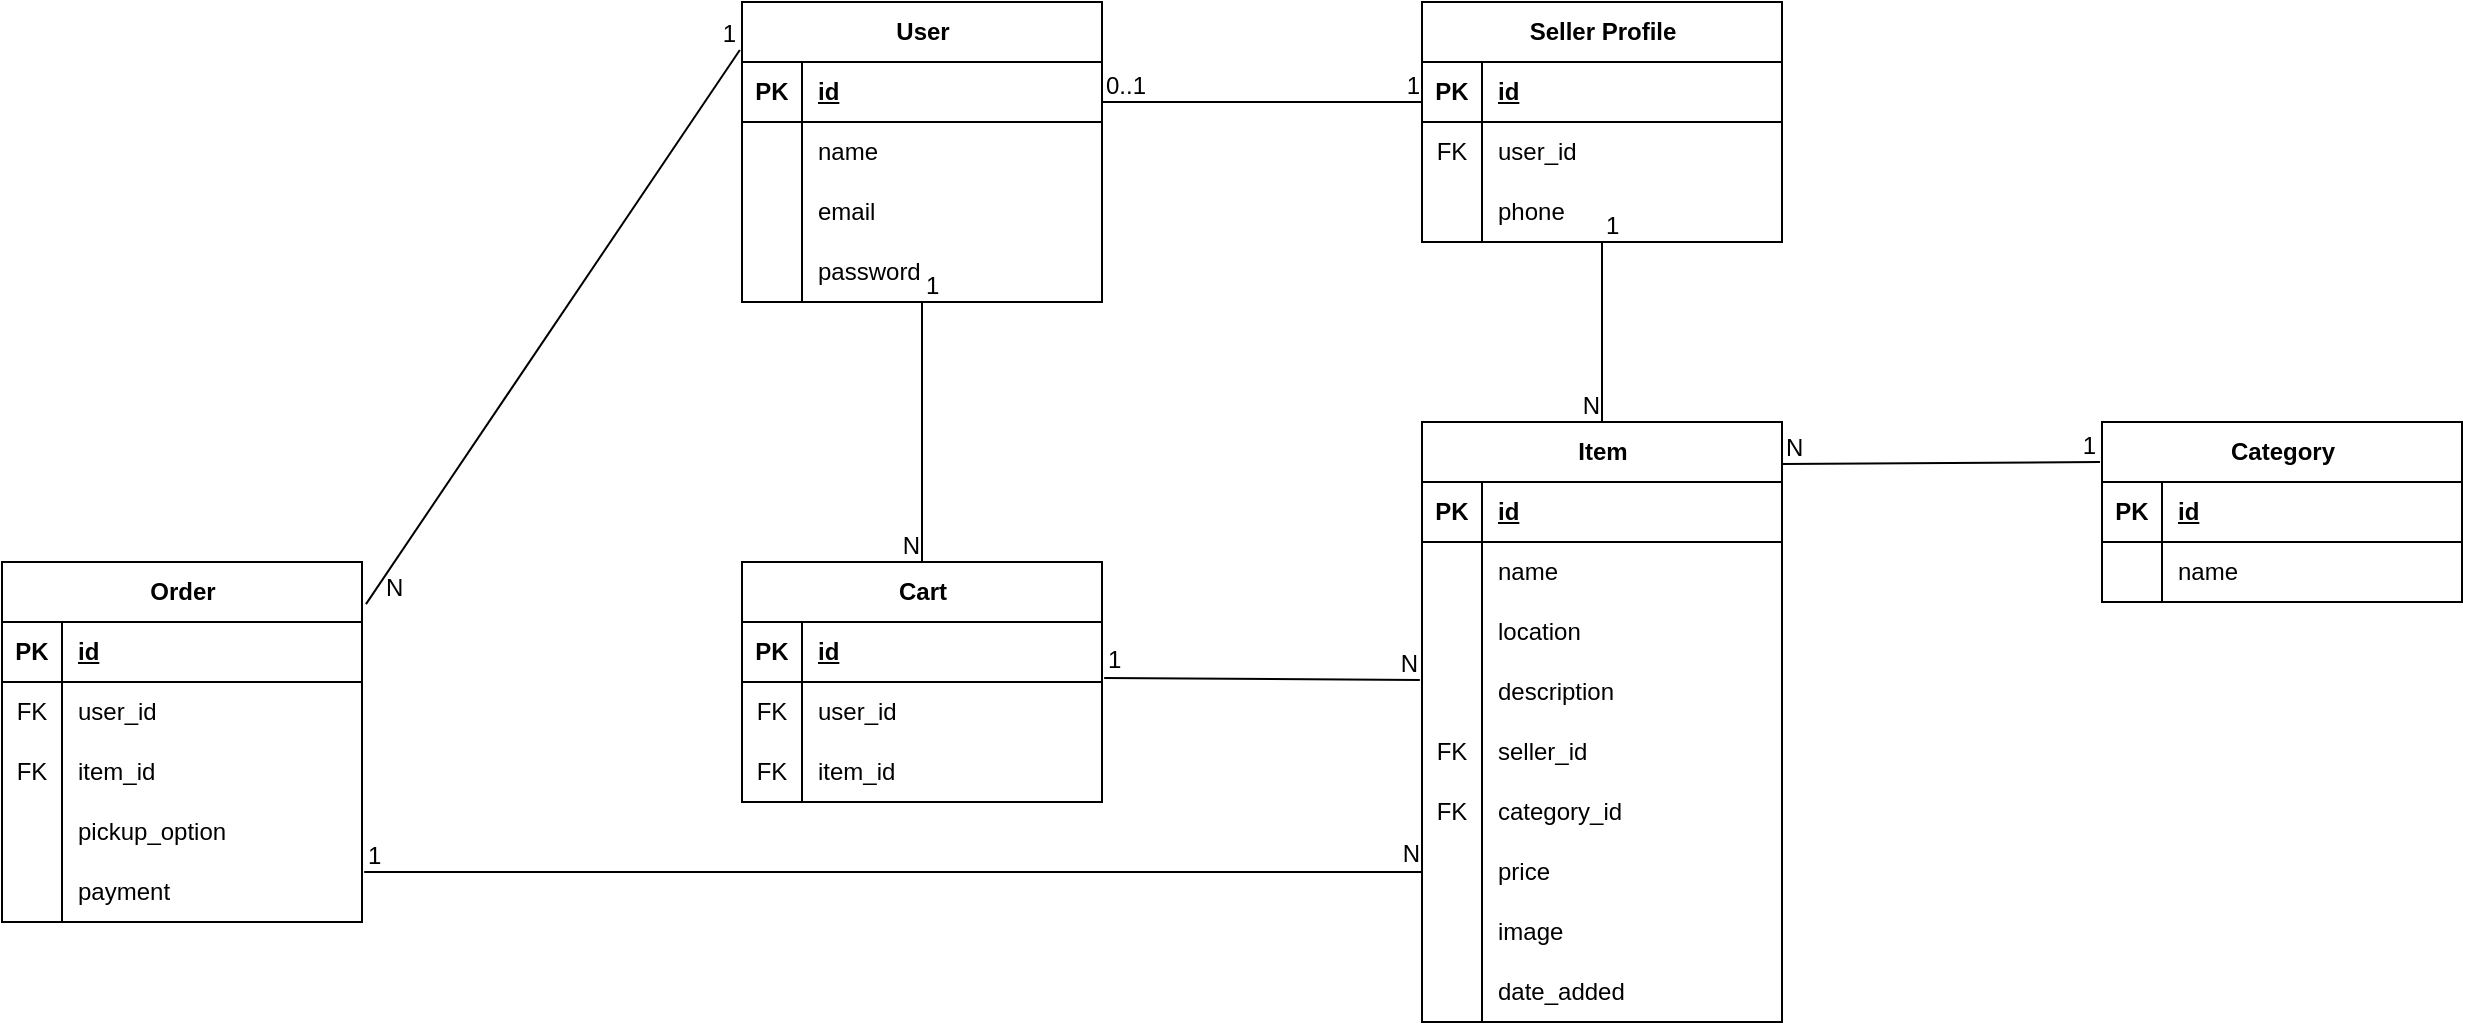 <mxfile version="21.2.3" type="device">
  <diagram name="Page-1" id="usSSPJ65iqqJF1xtR1_O">
    <mxGraphModel dx="2497" dy="940" grid="1" gridSize="10" guides="1" tooltips="1" connect="1" arrows="1" fold="1" page="1" pageScale="1" pageWidth="850" pageHeight="1100" math="0" shadow="0">
      <root>
        <mxCell id="0" />
        <mxCell id="1" parent="0" />
        <mxCell id="ITVaqEivpF4wbRnf9xvd-1" value="User" style="shape=table;startSize=30;container=1;collapsible=1;childLayout=tableLayout;fixedRows=1;rowLines=0;fontStyle=1;align=center;resizeLast=1;html=1;" vertex="1" parent="1">
          <mxGeometry x="190" y="370" width="180" height="150" as="geometry" />
        </mxCell>
        <mxCell id="ITVaqEivpF4wbRnf9xvd-2" value="" style="shape=tableRow;horizontal=0;startSize=0;swimlaneHead=0;swimlaneBody=0;fillColor=none;collapsible=0;dropTarget=0;points=[[0,0.5],[1,0.5]];portConstraint=eastwest;top=0;left=0;right=0;bottom=1;" vertex="1" parent="ITVaqEivpF4wbRnf9xvd-1">
          <mxGeometry y="30" width="180" height="30" as="geometry" />
        </mxCell>
        <mxCell id="ITVaqEivpF4wbRnf9xvd-3" value="PK" style="shape=partialRectangle;connectable=0;fillColor=none;top=0;left=0;bottom=0;right=0;fontStyle=1;overflow=hidden;whiteSpace=wrap;html=1;" vertex="1" parent="ITVaqEivpF4wbRnf9xvd-2">
          <mxGeometry width="30" height="30" as="geometry">
            <mxRectangle width="30" height="30" as="alternateBounds" />
          </mxGeometry>
        </mxCell>
        <mxCell id="ITVaqEivpF4wbRnf9xvd-4" value="id" style="shape=partialRectangle;connectable=0;fillColor=none;top=0;left=0;bottom=0;right=0;align=left;spacingLeft=6;fontStyle=5;overflow=hidden;whiteSpace=wrap;html=1;" vertex="1" parent="ITVaqEivpF4wbRnf9xvd-2">
          <mxGeometry x="30" width="150" height="30" as="geometry">
            <mxRectangle width="150" height="30" as="alternateBounds" />
          </mxGeometry>
        </mxCell>
        <mxCell id="ITVaqEivpF4wbRnf9xvd-5" value="" style="shape=tableRow;horizontal=0;startSize=0;swimlaneHead=0;swimlaneBody=0;fillColor=none;collapsible=0;dropTarget=0;points=[[0,0.5],[1,0.5]];portConstraint=eastwest;top=0;left=0;right=0;bottom=0;" vertex="1" parent="ITVaqEivpF4wbRnf9xvd-1">
          <mxGeometry y="60" width="180" height="30" as="geometry" />
        </mxCell>
        <mxCell id="ITVaqEivpF4wbRnf9xvd-6" value="" style="shape=partialRectangle;connectable=0;fillColor=none;top=0;left=0;bottom=0;right=0;editable=1;overflow=hidden;whiteSpace=wrap;html=1;" vertex="1" parent="ITVaqEivpF4wbRnf9xvd-5">
          <mxGeometry width="30" height="30" as="geometry">
            <mxRectangle width="30" height="30" as="alternateBounds" />
          </mxGeometry>
        </mxCell>
        <mxCell id="ITVaqEivpF4wbRnf9xvd-7" value="name" style="shape=partialRectangle;connectable=0;fillColor=none;top=0;left=0;bottom=0;right=0;align=left;spacingLeft=6;overflow=hidden;whiteSpace=wrap;html=1;" vertex="1" parent="ITVaqEivpF4wbRnf9xvd-5">
          <mxGeometry x="30" width="150" height="30" as="geometry">
            <mxRectangle width="150" height="30" as="alternateBounds" />
          </mxGeometry>
        </mxCell>
        <mxCell id="ITVaqEivpF4wbRnf9xvd-8" value="" style="shape=tableRow;horizontal=0;startSize=0;swimlaneHead=0;swimlaneBody=0;fillColor=none;collapsible=0;dropTarget=0;points=[[0,0.5],[1,0.5]];portConstraint=eastwest;top=0;left=0;right=0;bottom=0;" vertex="1" parent="ITVaqEivpF4wbRnf9xvd-1">
          <mxGeometry y="90" width="180" height="30" as="geometry" />
        </mxCell>
        <mxCell id="ITVaqEivpF4wbRnf9xvd-9" value="" style="shape=partialRectangle;connectable=0;fillColor=none;top=0;left=0;bottom=0;right=0;editable=1;overflow=hidden;whiteSpace=wrap;html=1;" vertex="1" parent="ITVaqEivpF4wbRnf9xvd-8">
          <mxGeometry width="30" height="30" as="geometry">
            <mxRectangle width="30" height="30" as="alternateBounds" />
          </mxGeometry>
        </mxCell>
        <mxCell id="ITVaqEivpF4wbRnf9xvd-10" value="email" style="shape=partialRectangle;connectable=0;fillColor=none;top=0;left=0;bottom=0;right=0;align=left;spacingLeft=6;overflow=hidden;whiteSpace=wrap;html=1;" vertex="1" parent="ITVaqEivpF4wbRnf9xvd-8">
          <mxGeometry x="30" width="150" height="30" as="geometry">
            <mxRectangle width="150" height="30" as="alternateBounds" />
          </mxGeometry>
        </mxCell>
        <mxCell id="ITVaqEivpF4wbRnf9xvd-11" value="" style="shape=tableRow;horizontal=0;startSize=0;swimlaneHead=0;swimlaneBody=0;fillColor=none;collapsible=0;dropTarget=0;points=[[0,0.5],[1,0.5]];portConstraint=eastwest;top=0;left=0;right=0;bottom=0;" vertex="1" parent="ITVaqEivpF4wbRnf9xvd-1">
          <mxGeometry y="120" width="180" height="30" as="geometry" />
        </mxCell>
        <mxCell id="ITVaqEivpF4wbRnf9xvd-12" value="" style="shape=partialRectangle;connectable=0;fillColor=none;top=0;left=0;bottom=0;right=0;editable=1;overflow=hidden;whiteSpace=wrap;html=1;" vertex="1" parent="ITVaqEivpF4wbRnf9xvd-11">
          <mxGeometry width="30" height="30" as="geometry">
            <mxRectangle width="30" height="30" as="alternateBounds" />
          </mxGeometry>
        </mxCell>
        <mxCell id="ITVaqEivpF4wbRnf9xvd-13" value="password" style="shape=partialRectangle;connectable=0;fillColor=none;top=0;left=0;bottom=0;right=0;align=left;spacingLeft=6;overflow=hidden;whiteSpace=wrap;html=1;" vertex="1" parent="ITVaqEivpF4wbRnf9xvd-11">
          <mxGeometry x="30" width="150" height="30" as="geometry">
            <mxRectangle width="150" height="30" as="alternateBounds" />
          </mxGeometry>
        </mxCell>
        <mxCell id="ITVaqEivpF4wbRnf9xvd-14" value="Seller Profile" style="shape=table;startSize=30;container=1;collapsible=1;childLayout=tableLayout;fixedRows=1;rowLines=0;fontStyle=1;align=center;resizeLast=1;html=1;" vertex="1" parent="1">
          <mxGeometry x="530" y="370" width="180" height="120" as="geometry" />
        </mxCell>
        <mxCell id="ITVaqEivpF4wbRnf9xvd-15" value="" style="shape=tableRow;horizontal=0;startSize=0;swimlaneHead=0;swimlaneBody=0;fillColor=none;collapsible=0;dropTarget=0;points=[[0,0.5],[1,0.5]];portConstraint=eastwest;top=0;left=0;right=0;bottom=1;" vertex="1" parent="ITVaqEivpF4wbRnf9xvd-14">
          <mxGeometry y="30" width="180" height="30" as="geometry" />
        </mxCell>
        <mxCell id="ITVaqEivpF4wbRnf9xvd-16" value="PK" style="shape=partialRectangle;connectable=0;fillColor=none;top=0;left=0;bottom=0;right=0;fontStyle=1;overflow=hidden;whiteSpace=wrap;html=1;" vertex="1" parent="ITVaqEivpF4wbRnf9xvd-15">
          <mxGeometry width="30" height="30" as="geometry">
            <mxRectangle width="30" height="30" as="alternateBounds" />
          </mxGeometry>
        </mxCell>
        <mxCell id="ITVaqEivpF4wbRnf9xvd-17" value="id" style="shape=partialRectangle;connectable=0;fillColor=none;top=0;left=0;bottom=0;right=0;align=left;spacingLeft=6;fontStyle=5;overflow=hidden;whiteSpace=wrap;html=1;" vertex="1" parent="ITVaqEivpF4wbRnf9xvd-15">
          <mxGeometry x="30" width="150" height="30" as="geometry">
            <mxRectangle width="150" height="30" as="alternateBounds" />
          </mxGeometry>
        </mxCell>
        <mxCell id="ITVaqEivpF4wbRnf9xvd-18" value="" style="shape=tableRow;horizontal=0;startSize=0;swimlaneHead=0;swimlaneBody=0;fillColor=none;collapsible=0;dropTarget=0;points=[[0,0.5],[1,0.5]];portConstraint=eastwest;top=0;left=0;right=0;bottom=0;" vertex="1" parent="ITVaqEivpF4wbRnf9xvd-14">
          <mxGeometry y="60" width="180" height="30" as="geometry" />
        </mxCell>
        <mxCell id="ITVaqEivpF4wbRnf9xvd-19" value="FK" style="shape=partialRectangle;connectable=0;fillColor=none;top=0;left=0;bottom=0;right=0;editable=1;overflow=hidden;whiteSpace=wrap;html=1;" vertex="1" parent="ITVaqEivpF4wbRnf9xvd-18">
          <mxGeometry width="30" height="30" as="geometry">
            <mxRectangle width="30" height="30" as="alternateBounds" />
          </mxGeometry>
        </mxCell>
        <mxCell id="ITVaqEivpF4wbRnf9xvd-20" value="user_id" style="shape=partialRectangle;connectable=0;fillColor=none;top=0;left=0;bottom=0;right=0;align=left;spacingLeft=6;overflow=hidden;whiteSpace=wrap;html=1;" vertex="1" parent="ITVaqEivpF4wbRnf9xvd-18">
          <mxGeometry x="30" width="150" height="30" as="geometry">
            <mxRectangle width="150" height="30" as="alternateBounds" />
          </mxGeometry>
        </mxCell>
        <mxCell id="ITVaqEivpF4wbRnf9xvd-21" value="" style="shape=tableRow;horizontal=0;startSize=0;swimlaneHead=0;swimlaneBody=0;fillColor=none;collapsible=0;dropTarget=0;points=[[0,0.5],[1,0.5]];portConstraint=eastwest;top=0;left=0;right=0;bottom=0;" vertex="1" parent="ITVaqEivpF4wbRnf9xvd-14">
          <mxGeometry y="90" width="180" height="30" as="geometry" />
        </mxCell>
        <mxCell id="ITVaqEivpF4wbRnf9xvd-22" value="" style="shape=partialRectangle;connectable=0;fillColor=none;top=0;left=0;bottom=0;right=0;editable=1;overflow=hidden;whiteSpace=wrap;html=1;" vertex="1" parent="ITVaqEivpF4wbRnf9xvd-21">
          <mxGeometry width="30" height="30" as="geometry">
            <mxRectangle width="30" height="30" as="alternateBounds" />
          </mxGeometry>
        </mxCell>
        <mxCell id="ITVaqEivpF4wbRnf9xvd-23" value="phone" style="shape=partialRectangle;connectable=0;fillColor=none;top=0;left=0;bottom=0;right=0;align=left;spacingLeft=6;overflow=hidden;whiteSpace=wrap;html=1;" vertex="1" parent="ITVaqEivpF4wbRnf9xvd-21">
          <mxGeometry x="30" width="150" height="30" as="geometry">
            <mxRectangle width="150" height="30" as="alternateBounds" />
          </mxGeometry>
        </mxCell>
        <mxCell id="ITVaqEivpF4wbRnf9xvd-27" value="Category" style="shape=table;startSize=30;container=1;collapsible=1;childLayout=tableLayout;fixedRows=1;rowLines=0;fontStyle=1;align=center;resizeLast=1;html=1;" vertex="1" parent="1">
          <mxGeometry x="870" y="580" width="180" height="90" as="geometry" />
        </mxCell>
        <mxCell id="ITVaqEivpF4wbRnf9xvd-28" value="" style="shape=tableRow;horizontal=0;startSize=0;swimlaneHead=0;swimlaneBody=0;fillColor=none;collapsible=0;dropTarget=0;points=[[0,0.5],[1,0.5]];portConstraint=eastwest;top=0;left=0;right=0;bottom=1;" vertex="1" parent="ITVaqEivpF4wbRnf9xvd-27">
          <mxGeometry y="30" width="180" height="30" as="geometry" />
        </mxCell>
        <mxCell id="ITVaqEivpF4wbRnf9xvd-29" value="PK" style="shape=partialRectangle;connectable=0;fillColor=none;top=0;left=0;bottom=0;right=0;fontStyle=1;overflow=hidden;whiteSpace=wrap;html=1;" vertex="1" parent="ITVaqEivpF4wbRnf9xvd-28">
          <mxGeometry width="30" height="30" as="geometry">
            <mxRectangle width="30" height="30" as="alternateBounds" />
          </mxGeometry>
        </mxCell>
        <mxCell id="ITVaqEivpF4wbRnf9xvd-30" value="id" style="shape=partialRectangle;connectable=0;fillColor=none;top=0;left=0;bottom=0;right=0;align=left;spacingLeft=6;fontStyle=5;overflow=hidden;whiteSpace=wrap;html=1;" vertex="1" parent="ITVaqEivpF4wbRnf9xvd-28">
          <mxGeometry x="30" width="150" height="30" as="geometry">
            <mxRectangle width="150" height="30" as="alternateBounds" />
          </mxGeometry>
        </mxCell>
        <mxCell id="ITVaqEivpF4wbRnf9xvd-31" value="" style="shape=tableRow;horizontal=0;startSize=0;swimlaneHead=0;swimlaneBody=0;fillColor=none;collapsible=0;dropTarget=0;points=[[0,0.5],[1,0.5]];portConstraint=eastwest;top=0;left=0;right=0;bottom=0;" vertex="1" parent="ITVaqEivpF4wbRnf9xvd-27">
          <mxGeometry y="60" width="180" height="30" as="geometry" />
        </mxCell>
        <mxCell id="ITVaqEivpF4wbRnf9xvd-32" value="" style="shape=partialRectangle;connectable=0;fillColor=none;top=0;left=0;bottom=0;right=0;editable=1;overflow=hidden;whiteSpace=wrap;html=1;" vertex="1" parent="ITVaqEivpF4wbRnf9xvd-31">
          <mxGeometry width="30" height="30" as="geometry">
            <mxRectangle width="30" height="30" as="alternateBounds" />
          </mxGeometry>
        </mxCell>
        <mxCell id="ITVaqEivpF4wbRnf9xvd-33" value="name" style="shape=partialRectangle;connectable=0;fillColor=none;top=0;left=0;bottom=0;right=0;align=left;spacingLeft=6;overflow=hidden;whiteSpace=wrap;html=1;" vertex="1" parent="ITVaqEivpF4wbRnf9xvd-31">
          <mxGeometry x="30" width="150" height="30" as="geometry">
            <mxRectangle width="150" height="30" as="alternateBounds" />
          </mxGeometry>
        </mxCell>
        <mxCell id="ITVaqEivpF4wbRnf9xvd-40" value="Item" style="shape=table;startSize=30;container=1;collapsible=1;childLayout=tableLayout;fixedRows=1;rowLines=0;fontStyle=1;align=center;resizeLast=1;html=1;" vertex="1" parent="1">
          <mxGeometry x="530" y="580" width="180" height="300" as="geometry" />
        </mxCell>
        <mxCell id="ITVaqEivpF4wbRnf9xvd-41" value="" style="shape=tableRow;horizontal=0;startSize=0;swimlaneHead=0;swimlaneBody=0;fillColor=none;collapsible=0;dropTarget=0;points=[[0,0.5],[1,0.5]];portConstraint=eastwest;top=0;left=0;right=0;bottom=1;" vertex="1" parent="ITVaqEivpF4wbRnf9xvd-40">
          <mxGeometry y="30" width="180" height="30" as="geometry" />
        </mxCell>
        <mxCell id="ITVaqEivpF4wbRnf9xvd-42" value="PK" style="shape=partialRectangle;connectable=0;fillColor=none;top=0;left=0;bottom=0;right=0;fontStyle=1;overflow=hidden;whiteSpace=wrap;html=1;" vertex="1" parent="ITVaqEivpF4wbRnf9xvd-41">
          <mxGeometry width="30" height="30" as="geometry">
            <mxRectangle width="30" height="30" as="alternateBounds" />
          </mxGeometry>
        </mxCell>
        <mxCell id="ITVaqEivpF4wbRnf9xvd-43" value="id" style="shape=partialRectangle;connectable=0;fillColor=none;top=0;left=0;bottom=0;right=0;align=left;spacingLeft=6;fontStyle=5;overflow=hidden;whiteSpace=wrap;html=1;" vertex="1" parent="ITVaqEivpF4wbRnf9xvd-41">
          <mxGeometry x="30" width="150" height="30" as="geometry">
            <mxRectangle width="150" height="30" as="alternateBounds" />
          </mxGeometry>
        </mxCell>
        <mxCell id="ITVaqEivpF4wbRnf9xvd-44" value="" style="shape=tableRow;horizontal=0;startSize=0;swimlaneHead=0;swimlaneBody=0;fillColor=none;collapsible=0;dropTarget=0;points=[[0,0.5],[1,0.5]];portConstraint=eastwest;top=0;left=0;right=0;bottom=0;" vertex="1" parent="ITVaqEivpF4wbRnf9xvd-40">
          <mxGeometry y="60" width="180" height="30" as="geometry" />
        </mxCell>
        <mxCell id="ITVaqEivpF4wbRnf9xvd-45" value="" style="shape=partialRectangle;connectable=0;fillColor=none;top=0;left=0;bottom=0;right=0;editable=1;overflow=hidden;whiteSpace=wrap;html=1;" vertex="1" parent="ITVaqEivpF4wbRnf9xvd-44">
          <mxGeometry width="30" height="30" as="geometry">
            <mxRectangle width="30" height="30" as="alternateBounds" />
          </mxGeometry>
        </mxCell>
        <mxCell id="ITVaqEivpF4wbRnf9xvd-46" value="name" style="shape=partialRectangle;connectable=0;fillColor=none;top=0;left=0;bottom=0;right=0;align=left;spacingLeft=6;overflow=hidden;whiteSpace=wrap;html=1;" vertex="1" parent="ITVaqEivpF4wbRnf9xvd-44">
          <mxGeometry x="30" width="150" height="30" as="geometry">
            <mxRectangle width="150" height="30" as="alternateBounds" />
          </mxGeometry>
        </mxCell>
        <mxCell id="ITVaqEivpF4wbRnf9xvd-47" value="" style="shape=tableRow;horizontal=0;startSize=0;swimlaneHead=0;swimlaneBody=0;fillColor=none;collapsible=0;dropTarget=0;points=[[0,0.5],[1,0.5]];portConstraint=eastwest;top=0;left=0;right=0;bottom=0;" vertex="1" parent="ITVaqEivpF4wbRnf9xvd-40">
          <mxGeometry y="90" width="180" height="30" as="geometry" />
        </mxCell>
        <mxCell id="ITVaqEivpF4wbRnf9xvd-48" value="" style="shape=partialRectangle;connectable=0;fillColor=none;top=0;left=0;bottom=0;right=0;editable=1;overflow=hidden;whiteSpace=wrap;html=1;" vertex="1" parent="ITVaqEivpF4wbRnf9xvd-47">
          <mxGeometry width="30" height="30" as="geometry">
            <mxRectangle width="30" height="30" as="alternateBounds" />
          </mxGeometry>
        </mxCell>
        <mxCell id="ITVaqEivpF4wbRnf9xvd-49" value="location" style="shape=partialRectangle;connectable=0;fillColor=none;top=0;left=0;bottom=0;right=0;align=left;spacingLeft=6;overflow=hidden;whiteSpace=wrap;html=1;" vertex="1" parent="ITVaqEivpF4wbRnf9xvd-47">
          <mxGeometry x="30" width="150" height="30" as="geometry">
            <mxRectangle width="150" height="30" as="alternateBounds" />
          </mxGeometry>
        </mxCell>
        <mxCell id="ITVaqEivpF4wbRnf9xvd-50" value="" style="shape=tableRow;horizontal=0;startSize=0;swimlaneHead=0;swimlaneBody=0;fillColor=none;collapsible=0;dropTarget=0;points=[[0,0.5],[1,0.5]];portConstraint=eastwest;top=0;left=0;right=0;bottom=0;" vertex="1" parent="ITVaqEivpF4wbRnf9xvd-40">
          <mxGeometry y="120" width="180" height="30" as="geometry" />
        </mxCell>
        <mxCell id="ITVaqEivpF4wbRnf9xvd-51" value="" style="shape=partialRectangle;connectable=0;fillColor=none;top=0;left=0;bottom=0;right=0;editable=1;overflow=hidden;whiteSpace=wrap;html=1;" vertex="1" parent="ITVaqEivpF4wbRnf9xvd-50">
          <mxGeometry width="30" height="30" as="geometry">
            <mxRectangle width="30" height="30" as="alternateBounds" />
          </mxGeometry>
        </mxCell>
        <mxCell id="ITVaqEivpF4wbRnf9xvd-52" value="description" style="shape=partialRectangle;connectable=0;fillColor=none;top=0;left=0;bottom=0;right=0;align=left;spacingLeft=6;overflow=hidden;whiteSpace=wrap;html=1;" vertex="1" parent="ITVaqEivpF4wbRnf9xvd-50">
          <mxGeometry x="30" width="150" height="30" as="geometry">
            <mxRectangle width="150" height="30" as="alternateBounds" />
          </mxGeometry>
        </mxCell>
        <mxCell id="ITVaqEivpF4wbRnf9xvd-53" value="" style="shape=tableRow;horizontal=0;startSize=0;swimlaneHead=0;swimlaneBody=0;fillColor=none;collapsible=0;dropTarget=0;points=[[0,0.5],[1,0.5]];portConstraint=eastwest;top=0;left=0;right=0;bottom=0;" vertex="1" parent="ITVaqEivpF4wbRnf9xvd-40">
          <mxGeometry y="150" width="180" height="30" as="geometry" />
        </mxCell>
        <mxCell id="ITVaqEivpF4wbRnf9xvd-54" value="FK" style="shape=partialRectangle;connectable=0;fillColor=none;top=0;left=0;bottom=0;right=0;editable=1;overflow=hidden;whiteSpace=wrap;html=1;" vertex="1" parent="ITVaqEivpF4wbRnf9xvd-53">
          <mxGeometry width="30" height="30" as="geometry">
            <mxRectangle width="30" height="30" as="alternateBounds" />
          </mxGeometry>
        </mxCell>
        <mxCell id="ITVaqEivpF4wbRnf9xvd-55" value="seller_id" style="shape=partialRectangle;connectable=0;fillColor=none;top=0;left=0;bottom=0;right=0;align=left;spacingLeft=6;overflow=hidden;whiteSpace=wrap;html=1;" vertex="1" parent="ITVaqEivpF4wbRnf9xvd-53">
          <mxGeometry x="30" width="150" height="30" as="geometry">
            <mxRectangle width="150" height="30" as="alternateBounds" />
          </mxGeometry>
        </mxCell>
        <mxCell id="ITVaqEivpF4wbRnf9xvd-56" value="" style="shape=tableRow;horizontal=0;startSize=0;swimlaneHead=0;swimlaneBody=0;fillColor=none;collapsible=0;dropTarget=0;points=[[0,0.5],[1,0.5]];portConstraint=eastwest;top=0;left=0;right=0;bottom=0;" vertex="1" parent="ITVaqEivpF4wbRnf9xvd-40">
          <mxGeometry y="180" width="180" height="30" as="geometry" />
        </mxCell>
        <mxCell id="ITVaqEivpF4wbRnf9xvd-57" value="FK" style="shape=partialRectangle;connectable=0;fillColor=none;top=0;left=0;bottom=0;right=0;editable=1;overflow=hidden;whiteSpace=wrap;html=1;" vertex="1" parent="ITVaqEivpF4wbRnf9xvd-56">
          <mxGeometry width="30" height="30" as="geometry">
            <mxRectangle width="30" height="30" as="alternateBounds" />
          </mxGeometry>
        </mxCell>
        <mxCell id="ITVaqEivpF4wbRnf9xvd-58" value="category_id" style="shape=partialRectangle;connectable=0;fillColor=none;top=0;left=0;bottom=0;right=0;align=left;spacingLeft=6;overflow=hidden;whiteSpace=wrap;html=1;" vertex="1" parent="ITVaqEivpF4wbRnf9xvd-56">
          <mxGeometry x="30" width="150" height="30" as="geometry">
            <mxRectangle width="150" height="30" as="alternateBounds" />
          </mxGeometry>
        </mxCell>
        <mxCell id="ITVaqEivpF4wbRnf9xvd-59" value="" style="shape=tableRow;horizontal=0;startSize=0;swimlaneHead=0;swimlaneBody=0;fillColor=none;collapsible=0;dropTarget=0;points=[[0,0.5],[1,0.5]];portConstraint=eastwest;top=0;left=0;right=0;bottom=0;" vertex="1" parent="ITVaqEivpF4wbRnf9xvd-40">
          <mxGeometry y="210" width="180" height="30" as="geometry" />
        </mxCell>
        <mxCell id="ITVaqEivpF4wbRnf9xvd-60" value="" style="shape=partialRectangle;connectable=0;fillColor=none;top=0;left=0;bottom=0;right=0;editable=1;overflow=hidden;whiteSpace=wrap;html=1;" vertex="1" parent="ITVaqEivpF4wbRnf9xvd-59">
          <mxGeometry width="30" height="30" as="geometry">
            <mxRectangle width="30" height="30" as="alternateBounds" />
          </mxGeometry>
        </mxCell>
        <mxCell id="ITVaqEivpF4wbRnf9xvd-61" value="price" style="shape=partialRectangle;connectable=0;fillColor=none;top=0;left=0;bottom=0;right=0;align=left;spacingLeft=6;overflow=hidden;whiteSpace=wrap;html=1;" vertex="1" parent="ITVaqEivpF4wbRnf9xvd-59">
          <mxGeometry x="30" width="150" height="30" as="geometry">
            <mxRectangle width="150" height="30" as="alternateBounds" />
          </mxGeometry>
        </mxCell>
        <mxCell id="ITVaqEivpF4wbRnf9xvd-62" value="" style="shape=tableRow;horizontal=0;startSize=0;swimlaneHead=0;swimlaneBody=0;fillColor=none;collapsible=0;dropTarget=0;points=[[0,0.5],[1,0.5]];portConstraint=eastwest;top=0;left=0;right=0;bottom=0;" vertex="1" parent="ITVaqEivpF4wbRnf9xvd-40">
          <mxGeometry y="240" width="180" height="30" as="geometry" />
        </mxCell>
        <mxCell id="ITVaqEivpF4wbRnf9xvd-63" value="" style="shape=partialRectangle;connectable=0;fillColor=none;top=0;left=0;bottom=0;right=0;editable=1;overflow=hidden;whiteSpace=wrap;html=1;" vertex="1" parent="ITVaqEivpF4wbRnf9xvd-62">
          <mxGeometry width="30" height="30" as="geometry">
            <mxRectangle width="30" height="30" as="alternateBounds" />
          </mxGeometry>
        </mxCell>
        <mxCell id="ITVaqEivpF4wbRnf9xvd-64" value="image" style="shape=partialRectangle;connectable=0;fillColor=none;top=0;left=0;bottom=0;right=0;align=left;spacingLeft=6;overflow=hidden;whiteSpace=wrap;html=1;" vertex="1" parent="ITVaqEivpF4wbRnf9xvd-62">
          <mxGeometry x="30" width="150" height="30" as="geometry">
            <mxRectangle width="150" height="30" as="alternateBounds" />
          </mxGeometry>
        </mxCell>
        <mxCell id="ITVaqEivpF4wbRnf9xvd-65" value="" style="shape=tableRow;horizontal=0;startSize=0;swimlaneHead=0;swimlaneBody=0;fillColor=none;collapsible=0;dropTarget=0;points=[[0,0.5],[1,0.5]];portConstraint=eastwest;top=0;left=0;right=0;bottom=0;" vertex="1" parent="ITVaqEivpF4wbRnf9xvd-40">
          <mxGeometry y="270" width="180" height="30" as="geometry" />
        </mxCell>
        <mxCell id="ITVaqEivpF4wbRnf9xvd-66" value="" style="shape=partialRectangle;connectable=0;fillColor=none;top=0;left=0;bottom=0;right=0;editable=1;overflow=hidden;whiteSpace=wrap;html=1;" vertex="1" parent="ITVaqEivpF4wbRnf9xvd-65">
          <mxGeometry width="30" height="30" as="geometry">
            <mxRectangle width="30" height="30" as="alternateBounds" />
          </mxGeometry>
        </mxCell>
        <mxCell id="ITVaqEivpF4wbRnf9xvd-67" value="date_added" style="shape=partialRectangle;connectable=0;fillColor=none;top=0;left=0;bottom=0;right=0;align=left;spacingLeft=6;overflow=hidden;whiteSpace=wrap;html=1;" vertex="1" parent="ITVaqEivpF4wbRnf9xvd-65">
          <mxGeometry x="30" width="150" height="30" as="geometry">
            <mxRectangle width="150" height="30" as="alternateBounds" />
          </mxGeometry>
        </mxCell>
        <mxCell id="ITVaqEivpF4wbRnf9xvd-68" value="Cart" style="shape=table;startSize=30;container=1;collapsible=1;childLayout=tableLayout;fixedRows=1;rowLines=0;fontStyle=1;align=center;resizeLast=1;html=1;" vertex="1" parent="1">
          <mxGeometry x="190" y="650" width="180" height="120" as="geometry" />
        </mxCell>
        <mxCell id="ITVaqEivpF4wbRnf9xvd-69" value="" style="shape=tableRow;horizontal=0;startSize=0;swimlaneHead=0;swimlaneBody=0;fillColor=none;collapsible=0;dropTarget=0;points=[[0,0.5],[1,0.5]];portConstraint=eastwest;top=0;left=0;right=0;bottom=1;" vertex="1" parent="ITVaqEivpF4wbRnf9xvd-68">
          <mxGeometry y="30" width="180" height="30" as="geometry" />
        </mxCell>
        <mxCell id="ITVaqEivpF4wbRnf9xvd-70" value="PK" style="shape=partialRectangle;connectable=0;fillColor=none;top=0;left=0;bottom=0;right=0;fontStyle=1;overflow=hidden;whiteSpace=wrap;html=1;" vertex="1" parent="ITVaqEivpF4wbRnf9xvd-69">
          <mxGeometry width="30" height="30" as="geometry">
            <mxRectangle width="30" height="30" as="alternateBounds" />
          </mxGeometry>
        </mxCell>
        <mxCell id="ITVaqEivpF4wbRnf9xvd-71" value="id" style="shape=partialRectangle;connectable=0;fillColor=none;top=0;left=0;bottom=0;right=0;align=left;spacingLeft=6;fontStyle=5;overflow=hidden;whiteSpace=wrap;html=1;" vertex="1" parent="ITVaqEivpF4wbRnf9xvd-69">
          <mxGeometry x="30" width="150" height="30" as="geometry">
            <mxRectangle width="150" height="30" as="alternateBounds" />
          </mxGeometry>
        </mxCell>
        <mxCell id="ITVaqEivpF4wbRnf9xvd-72" value="" style="shape=tableRow;horizontal=0;startSize=0;swimlaneHead=0;swimlaneBody=0;fillColor=none;collapsible=0;dropTarget=0;points=[[0,0.5],[1,0.5]];portConstraint=eastwest;top=0;left=0;right=0;bottom=0;" vertex="1" parent="ITVaqEivpF4wbRnf9xvd-68">
          <mxGeometry y="60" width="180" height="30" as="geometry" />
        </mxCell>
        <mxCell id="ITVaqEivpF4wbRnf9xvd-73" value="FK" style="shape=partialRectangle;connectable=0;fillColor=none;top=0;left=0;bottom=0;right=0;editable=1;overflow=hidden;whiteSpace=wrap;html=1;" vertex="1" parent="ITVaqEivpF4wbRnf9xvd-72">
          <mxGeometry width="30" height="30" as="geometry">
            <mxRectangle width="30" height="30" as="alternateBounds" />
          </mxGeometry>
        </mxCell>
        <mxCell id="ITVaqEivpF4wbRnf9xvd-74" value="user_id" style="shape=partialRectangle;connectable=0;fillColor=none;top=0;left=0;bottom=0;right=0;align=left;spacingLeft=6;overflow=hidden;whiteSpace=wrap;html=1;" vertex="1" parent="ITVaqEivpF4wbRnf9xvd-72">
          <mxGeometry x="30" width="150" height="30" as="geometry">
            <mxRectangle width="150" height="30" as="alternateBounds" />
          </mxGeometry>
        </mxCell>
        <mxCell id="ITVaqEivpF4wbRnf9xvd-75" value="" style="shape=tableRow;horizontal=0;startSize=0;swimlaneHead=0;swimlaneBody=0;fillColor=none;collapsible=0;dropTarget=0;points=[[0,0.5],[1,0.5]];portConstraint=eastwest;top=0;left=0;right=0;bottom=0;" vertex="1" parent="ITVaqEivpF4wbRnf9xvd-68">
          <mxGeometry y="90" width="180" height="30" as="geometry" />
        </mxCell>
        <mxCell id="ITVaqEivpF4wbRnf9xvd-76" value="FK" style="shape=partialRectangle;connectable=0;fillColor=none;top=0;left=0;bottom=0;right=0;editable=1;overflow=hidden;whiteSpace=wrap;html=1;" vertex="1" parent="ITVaqEivpF4wbRnf9xvd-75">
          <mxGeometry width="30" height="30" as="geometry">
            <mxRectangle width="30" height="30" as="alternateBounds" />
          </mxGeometry>
        </mxCell>
        <mxCell id="ITVaqEivpF4wbRnf9xvd-77" value="item_id" style="shape=partialRectangle;connectable=0;fillColor=none;top=0;left=0;bottom=0;right=0;align=left;spacingLeft=6;overflow=hidden;whiteSpace=wrap;html=1;" vertex="1" parent="ITVaqEivpF4wbRnf9xvd-75">
          <mxGeometry x="30" width="150" height="30" as="geometry">
            <mxRectangle width="150" height="30" as="alternateBounds" />
          </mxGeometry>
        </mxCell>
        <mxCell id="ITVaqEivpF4wbRnf9xvd-81" value="Order" style="shape=table;startSize=30;container=1;collapsible=1;childLayout=tableLayout;fixedRows=1;rowLines=0;fontStyle=1;align=center;resizeLast=1;html=1;" vertex="1" parent="1">
          <mxGeometry x="-180" y="650" width="180" height="180" as="geometry" />
        </mxCell>
        <mxCell id="ITVaqEivpF4wbRnf9xvd-82" value="" style="shape=tableRow;horizontal=0;startSize=0;swimlaneHead=0;swimlaneBody=0;fillColor=none;collapsible=0;dropTarget=0;points=[[0,0.5],[1,0.5]];portConstraint=eastwest;top=0;left=0;right=0;bottom=1;" vertex="1" parent="ITVaqEivpF4wbRnf9xvd-81">
          <mxGeometry y="30" width="180" height="30" as="geometry" />
        </mxCell>
        <mxCell id="ITVaqEivpF4wbRnf9xvd-83" value="PK" style="shape=partialRectangle;connectable=0;fillColor=none;top=0;left=0;bottom=0;right=0;fontStyle=1;overflow=hidden;whiteSpace=wrap;html=1;" vertex="1" parent="ITVaqEivpF4wbRnf9xvd-82">
          <mxGeometry width="30" height="30" as="geometry">
            <mxRectangle width="30" height="30" as="alternateBounds" />
          </mxGeometry>
        </mxCell>
        <mxCell id="ITVaqEivpF4wbRnf9xvd-84" value="id" style="shape=partialRectangle;connectable=0;fillColor=none;top=0;left=0;bottom=0;right=0;align=left;spacingLeft=6;fontStyle=5;overflow=hidden;whiteSpace=wrap;html=1;" vertex="1" parent="ITVaqEivpF4wbRnf9xvd-82">
          <mxGeometry x="30" width="150" height="30" as="geometry">
            <mxRectangle width="150" height="30" as="alternateBounds" />
          </mxGeometry>
        </mxCell>
        <mxCell id="ITVaqEivpF4wbRnf9xvd-85" value="" style="shape=tableRow;horizontal=0;startSize=0;swimlaneHead=0;swimlaneBody=0;fillColor=none;collapsible=0;dropTarget=0;points=[[0,0.5],[1,0.5]];portConstraint=eastwest;top=0;left=0;right=0;bottom=0;" vertex="1" parent="ITVaqEivpF4wbRnf9xvd-81">
          <mxGeometry y="60" width="180" height="30" as="geometry" />
        </mxCell>
        <mxCell id="ITVaqEivpF4wbRnf9xvd-86" value="FK" style="shape=partialRectangle;connectable=0;fillColor=none;top=0;left=0;bottom=0;right=0;editable=1;overflow=hidden;whiteSpace=wrap;html=1;" vertex="1" parent="ITVaqEivpF4wbRnf9xvd-85">
          <mxGeometry width="30" height="30" as="geometry">
            <mxRectangle width="30" height="30" as="alternateBounds" />
          </mxGeometry>
        </mxCell>
        <mxCell id="ITVaqEivpF4wbRnf9xvd-87" value="user_id" style="shape=partialRectangle;connectable=0;fillColor=none;top=0;left=0;bottom=0;right=0;align=left;spacingLeft=6;overflow=hidden;whiteSpace=wrap;html=1;" vertex="1" parent="ITVaqEivpF4wbRnf9xvd-85">
          <mxGeometry x="30" width="150" height="30" as="geometry">
            <mxRectangle width="150" height="30" as="alternateBounds" />
          </mxGeometry>
        </mxCell>
        <mxCell id="ITVaqEivpF4wbRnf9xvd-88" value="" style="shape=tableRow;horizontal=0;startSize=0;swimlaneHead=0;swimlaneBody=0;fillColor=none;collapsible=0;dropTarget=0;points=[[0,0.5],[1,0.5]];portConstraint=eastwest;top=0;left=0;right=0;bottom=0;" vertex="1" parent="ITVaqEivpF4wbRnf9xvd-81">
          <mxGeometry y="90" width="180" height="30" as="geometry" />
        </mxCell>
        <mxCell id="ITVaqEivpF4wbRnf9xvd-89" value="FK" style="shape=partialRectangle;connectable=0;fillColor=none;top=0;left=0;bottom=0;right=0;editable=1;overflow=hidden;whiteSpace=wrap;html=1;" vertex="1" parent="ITVaqEivpF4wbRnf9xvd-88">
          <mxGeometry width="30" height="30" as="geometry">
            <mxRectangle width="30" height="30" as="alternateBounds" />
          </mxGeometry>
        </mxCell>
        <mxCell id="ITVaqEivpF4wbRnf9xvd-90" value="item_id" style="shape=partialRectangle;connectable=0;fillColor=none;top=0;left=0;bottom=0;right=0;align=left;spacingLeft=6;overflow=hidden;whiteSpace=wrap;html=1;" vertex="1" parent="ITVaqEivpF4wbRnf9xvd-88">
          <mxGeometry x="30" width="150" height="30" as="geometry">
            <mxRectangle width="150" height="30" as="alternateBounds" />
          </mxGeometry>
        </mxCell>
        <mxCell id="ITVaqEivpF4wbRnf9xvd-91" value="" style="shape=tableRow;horizontal=0;startSize=0;swimlaneHead=0;swimlaneBody=0;fillColor=none;collapsible=0;dropTarget=0;points=[[0,0.5],[1,0.5]];portConstraint=eastwest;top=0;left=0;right=0;bottom=0;" vertex="1" parent="ITVaqEivpF4wbRnf9xvd-81">
          <mxGeometry y="120" width="180" height="30" as="geometry" />
        </mxCell>
        <mxCell id="ITVaqEivpF4wbRnf9xvd-92" value="" style="shape=partialRectangle;connectable=0;fillColor=none;top=0;left=0;bottom=0;right=0;editable=1;overflow=hidden;whiteSpace=wrap;html=1;" vertex="1" parent="ITVaqEivpF4wbRnf9xvd-91">
          <mxGeometry width="30" height="30" as="geometry">
            <mxRectangle width="30" height="30" as="alternateBounds" />
          </mxGeometry>
        </mxCell>
        <mxCell id="ITVaqEivpF4wbRnf9xvd-93" value="pickup_option" style="shape=partialRectangle;connectable=0;fillColor=none;top=0;left=0;bottom=0;right=0;align=left;spacingLeft=6;overflow=hidden;whiteSpace=wrap;html=1;" vertex="1" parent="ITVaqEivpF4wbRnf9xvd-91">
          <mxGeometry x="30" width="150" height="30" as="geometry">
            <mxRectangle width="150" height="30" as="alternateBounds" />
          </mxGeometry>
        </mxCell>
        <mxCell id="ITVaqEivpF4wbRnf9xvd-94" value="" style="shape=tableRow;horizontal=0;startSize=0;swimlaneHead=0;swimlaneBody=0;fillColor=none;collapsible=0;dropTarget=0;points=[[0,0.5],[1,0.5]];portConstraint=eastwest;top=0;left=0;right=0;bottom=0;" vertex="1" parent="ITVaqEivpF4wbRnf9xvd-81">
          <mxGeometry y="150" width="180" height="30" as="geometry" />
        </mxCell>
        <mxCell id="ITVaqEivpF4wbRnf9xvd-95" value="" style="shape=partialRectangle;connectable=0;fillColor=none;top=0;left=0;bottom=0;right=0;editable=1;overflow=hidden;whiteSpace=wrap;html=1;" vertex="1" parent="ITVaqEivpF4wbRnf9xvd-94">
          <mxGeometry width="30" height="30" as="geometry">
            <mxRectangle width="30" height="30" as="alternateBounds" />
          </mxGeometry>
        </mxCell>
        <mxCell id="ITVaqEivpF4wbRnf9xvd-96" value="payment" style="shape=partialRectangle;connectable=0;fillColor=none;top=0;left=0;bottom=0;right=0;align=left;spacingLeft=6;overflow=hidden;whiteSpace=wrap;html=1;" vertex="1" parent="ITVaqEivpF4wbRnf9xvd-94">
          <mxGeometry x="30" width="150" height="30" as="geometry">
            <mxRectangle width="150" height="30" as="alternateBounds" />
          </mxGeometry>
        </mxCell>
        <mxCell id="ITVaqEivpF4wbRnf9xvd-101" value="" style="endArrow=none;html=1;rounded=0;" edge="1" parent="1">
          <mxGeometry relative="1" as="geometry">
            <mxPoint x="370" y="420" as="sourcePoint" />
            <mxPoint x="530" y="420" as="targetPoint" />
          </mxGeometry>
        </mxCell>
        <mxCell id="ITVaqEivpF4wbRnf9xvd-102" value="0..1" style="resizable=0;html=1;whiteSpace=wrap;align=left;verticalAlign=bottom;" connectable="0" vertex="1" parent="ITVaqEivpF4wbRnf9xvd-101">
          <mxGeometry x="-1" relative="1" as="geometry" />
        </mxCell>
        <mxCell id="ITVaqEivpF4wbRnf9xvd-103" value="1" style="resizable=0;html=1;whiteSpace=wrap;align=right;verticalAlign=bottom;" connectable="0" vertex="1" parent="ITVaqEivpF4wbRnf9xvd-101">
          <mxGeometry x="1" relative="1" as="geometry" />
        </mxCell>
        <mxCell id="ITVaqEivpF4wbRnf9xvd-104" value="" style="endArrow=none;html=1;rounded=0;exitX=0.5;exitY=1;exitDx=0;exitDy=0;entryX=0.5;entryY=0;entryDx=0;entryDy=0;" edge="1" parent="1" source="ITVaqEivpF4wbRnf9xvd-1" target="ITVaqEivpF4wbRnf9xvd-68">
          <mxGeometry relative="1" as="geometry">
            <mxPoint x="210" y="570" as="sourcePoint" />
            <mxPoint x="370" y="570" as="targetPoint" />
          </mxGeometry>
        </mxCell>
        <mxCell id="ITVaqEivpF4wbRnf9xvd-105" value="1" style="resizable=0;html=1;whiteSpace=wrap;align=left;verticalAlign=bottom;" connectable="0" vertex="1" parent="ITVaqEivpF4wbRnf9xvd-104">
          <mxGeometry x="-1" relative="1" as="geometry" />
        </mxCell>
        <mxCell id="ITVaqEivpF4wbRnf9xvd-106" value="&lt;div&gt;N&lt;/div&gt;" style="resizable=0;html=1;whiteSpace=wrap;align=right;verticalAlign=bottom;" connectable="0" vertex="1" parent="ITVaqEivpF4wbRnf9xvd-104">
          <mxGeometry x="1" relative="1" as="geometry" />
        </mxCell>
        <mxCell id="ITVaqEivpF4wbRnf9xvd-107" value="" style="endArrow=none;html=1;rounded=0;exitX=1.006;exitY=0.933;exitDx=0;exitDy=0;exitPerimeter=0;entryX=-0.006;entryY=0.3;entryDx=0;entryDy=0;entryPerimeter=0;" edge="1" parent="1" source="ITVaqEivpF4wbRnf9xvd-69" target="ITVaqEivpF4wbRnf9xvd-50">
          <mxGeometry relative="1" as="geometry">
            <mxPoint x="380" y="709.5" as="sourcePoint" />
            <mxPoint x="520" y="709.5" as="targetPoint" />
          </mxGeometry>
        </mxCell>
        <mxCell id="ITVaqEivpF4wbRnf9xvd-108" value="1" style="resizable=0;html=1;whiteSpace=wrap;align=left;verticalAlign=bottom;" connectable="0" vertex="1" parent="ITVaqEivpF4wbRnf9xvd-107">
          <mxGeometry x="-1" relative="1" as="geometry" />
        </mxCell>
        <mxCell id="ITVaqEivpF4wbRnf9xvd-109" value="&lt;div&gt;N&lt;/div&gt;" style="resizable=0;html=1;whiteSpace=wrap;align=right;verticalAlign=bottom;" connectable="0" vertex="1" parent="ITVaqEivpF4wbRnf9xvd-107">
          <mxGeometry x="1" relative="1" as="geometry" />
        </mxCell>
        <mxCell id="ITVaqEivpF4wbRnf9xvd-110" value="" style="endArrow=none;html=1;rounded=0;entryX=0.5;entryY=0;entryDx=0;entryDy=0;" edge="1" parent="1" source="ITVaqEivpF4wbRnf9xvd-14" target="ITVaqEivpF4wbRnf9xvd-40">
          <mxGeometry relative="1" as="geometry">
            <mxPoint x="400" y="560" as="sourcePoint" />
            <mxPoint x="560" y="560" as="targetPoint" />
          </mxGeometry>
        </mxCell>
        <mxCell id="ITVaqEivpF4wbRnf9xvd-111" value="1" style="resizable=0;html=1;whiteSpace=wrap;align=left;verticalAlign=bottom;" connectable="0" vertex="1" parent="ITVaqEivpF4wbRnf9xvd-110">
          <mxGeometry x="-1" relative="1" as="geometry" />
        </mxCell>
        <mxCell id="ITVaqEivpF4wbRnf9xvd-112" value="N" style="resizable=0;html=1;whiteSpace=wrap;align=right;verticalAlign=bottom;" connectable="0" vertex="1" parent="ITVaqEivpF4wbRnf9xvd-110">
          <mxGeometry x="1" relative="1" as="geometry" />
        </mxCell>
        <mxCell id="ITVaqEivpF4wbRnf9xvd-113" value="" style="endArrow=none;html=1;rounded=0;entryX=-0.006;entryY=0.3;entryDx=0;entryDy=0;entryPerimeter=0;" edge="1" parent="1">
          <mxGeometry relative="1" as="geometry">
            <mxPoint x="710" y="601" as="sourcePoint" />
            <mxPoint x="869" y="600" as="targetPoint" />
          </mxGeometry>
        </mxCell>
        <mxCell id="ITVaqEivpF4wbRnf9xvd-114" value="N" style="resizable=0;html=1;whiteSpace=wrap;align=left;verticalAlign=bottom;" connectable="0" vertex="1" parent="ITVaqEivpF4wbRnf9xvd-113">
          <mxGeometry x="-1" relative="1" as="geometry" />
        </mxCell>
        <mxCell id="ITVaqEivpF4wbRnf9xvd-115" value="1" style="resizable=0;html=1;whiteSpace=wrap;align=right;verticalAlign=bottom;" connectable="0" vertex="1" parent="ITVaqEivpF4wbRnf9xvd-113">
          <mxGeometry x="1" relative="1" as="geometry" />
        </mxCell>
        <mxCell id="ITVaqEivpF4wbRnf9xvd-116" value="" style="endArrow=none;html=1;rounded=0;entryX=-0.006;entryY=0.16;entryDx=0;entryDy=0;entryPerimeter=0;exitX=1.011;exitY=0.117;exitDx=0;exitDy=0;exitPerimeter=0;" edge="1" parent="1" source="ITVaqEivpF4wbRnf9xvd-81" target="ITVaqEivpF4wbRnf9xvd-1">
          <mxGeometry relative="1" as="geometry">
            <mxPoint x="10" y="680" as="sourcePoint" />
            <mxPoint x="170" y="680" as="targetPoint" />
          </mxGeometry>
        </mxCell>
        <mxCell id="ITVaqEivpF4wbRnf9xvd-117" value="N" style="resizable=0;html=1;whiteSpace=wrap;align=left;verticalAlign=bottom;" connectable="0" vertex="1" parent="ITVaqEivpF4wbRnf9xvd-116">
          <mxGeometry x="-1" relative="1" as="geometry">
            <mxPoint x="8" as="offset" />
          </mxGeometry>
        </mxCell>
        <mxCell id="ITVaqEivpF4wbRnf9xvd-118" value="1" style="resizable=0;html=1;whiteSpace=wrap;align=right;verticalAlign=bottom;" connectable="0" vertex="1" parent="ITVaqEivpF4wbRnf9xvd-116">
          <mxGeometry x="1" relative="1" as="geometry" />
        </mxCell>
        <mxCell id="ITVaqEivpF4wbRnf9xvd-119" value="" style="endArrow=none;html=1;rounded=0;entryX=0;entryY=0.5;entryDx=0;entryDy=0;exitX=1.006;exitY=0.167;exitDx=0;exitDy=0;exitPerimeter=0;" edge="1" parent="1" source="ITVaqEivpF4wbRnf9xvd-94" target="ITVaqEivpF4wbRnf9xvd-59">
          <mxGeometry relative="1" as="geometry">
            <mxPoint y="780" as="sourcePoint" />
            <mxPoint x="160" y="780" as="targetPoint" />
          </mxGeometry>
        </mxCell>
        <mxCell id="ITVaqEivpF4wbRnf9xvd-120" value="1" style="resizable=0;html=1;whiteSpace=wrap;align=left;verticalAlign=bottom;" connectable="0" vertex="1" parent="ITVaqEivpF4wbRnf9xvd-119">
          <mxGeometry x="-1" relative="1" as="geometry" />
        </mxCell>
        <mxCell id="ITVaqEivpF4wbRnf9xvd-121" value="N" style="resizable=0;html=1;whiteSpace=wrap;align=right;verticalAlign=bottom;" connectable="0" vertex="1" parent="ITVaqEivpF4wbRnf9xvd-119">
          <mxGeometry x="1" relative="1" as="geometry" />
        </mxCell>
      </root>
    </mxGraphModel>
  </diagram>
</mxfile>
